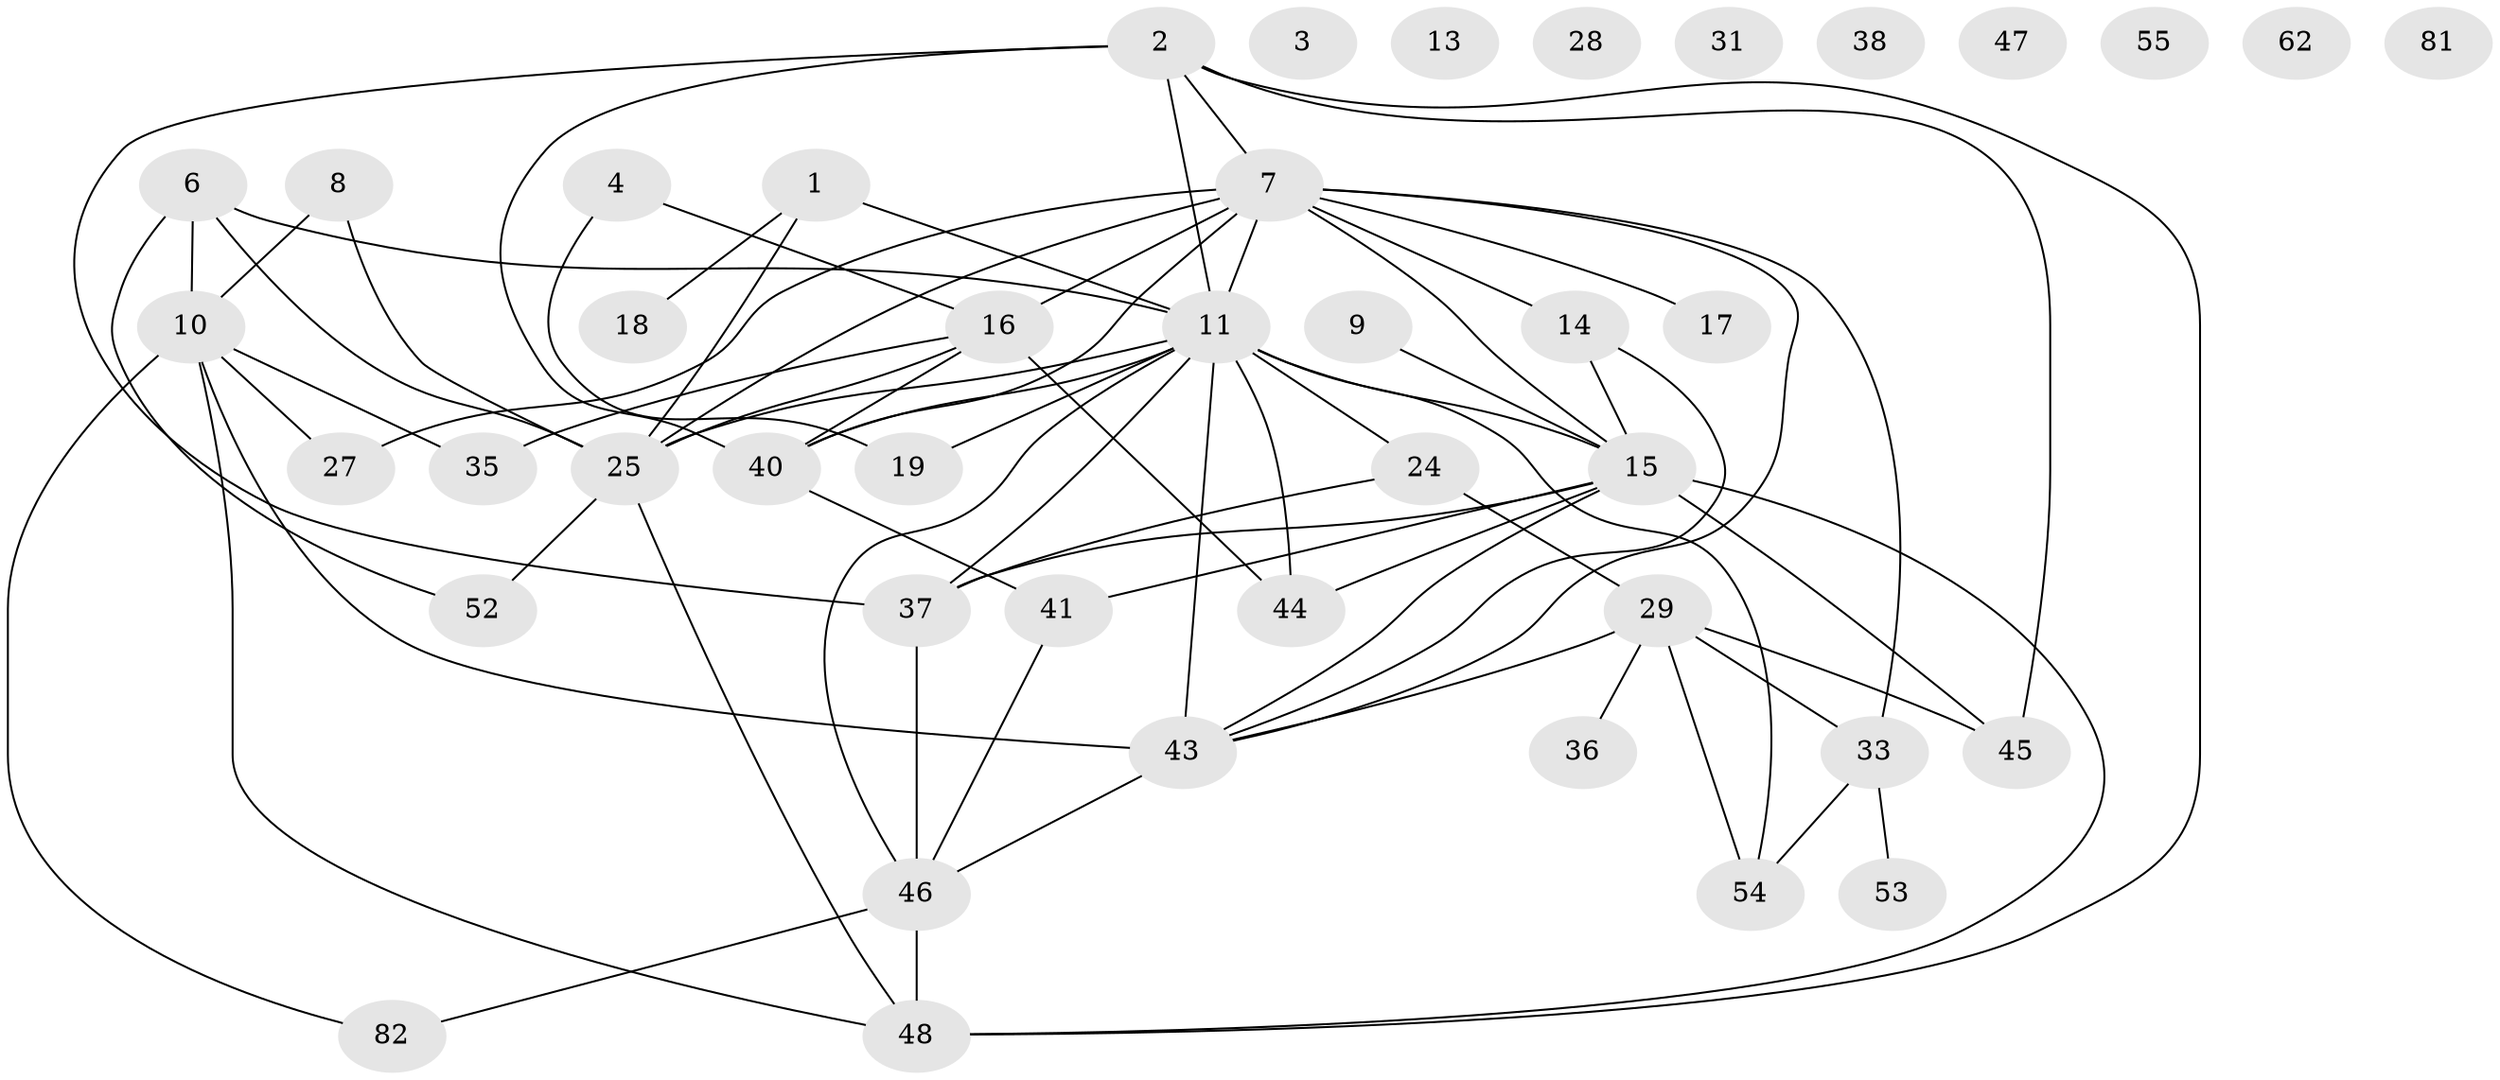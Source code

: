 // original degree distribution, {3: 0.25287356321839083, 0: 0.09195402298850575, 1: 0.1724137931034483, 6: 0.04597701149425287, 4: 0.13793103448275862, 2: 0.16091954022988506, 5: 0.11494252873563218, 8: 0.011494252873563218, 7: 0.011494252873563218}
// Generated by graph-tools (version 1.1) at 2025/13/03/09/25 04:13:09]
// undirected, 43 vertices, 72 edges
graph export_dot {
graph [start="1"]
  node [color=gray90,style=filled];
  1;
  2 [super="+5"];
  3;
  4 [super="+72"];
  6 [super="+20+12"];
  7 [super="+32+59+34"];
  8;
  9 [super="+75"];
  10 [super="+56"];
  11 [super="+68+86"];
  13;
  14 [super="+26+30"];
  15 [super="+42+23+22"];
  16 [super="+21"];
  17;
  18;
  19;
  24 [super="+65"];
  25 [super="+66+60"];
  27;
  28;
  29 [super="+83+50"];
  31 [super="+69"];
  33 [super="+49"];
  35;
  36;
  37 [super="+61"];
  38;
  40;
  41 [super="+57"];
  43 [super="+58"];
  44;
  45;
  46 [super="+63"];
  47;
  48 [super="+51+85"];
  52;
  53;
  54;
  55;
  62;
  81;
  82;
  1 -- 18;
  1 -- 11;
  1 -- 25;
  2 -- 40;
  2 -- 37 [weight=2];
  2 -- 7;
  2 -- 11;
  2 -- 45;
  2 -- 48;
  4 -- 19;
  4 -- 16;
  6 -- 52;
  6 -- 10;
  6 -- 25;
  6 -- 11;
  7 -- 33 [weight=2];
  7 -- 25;
  7 -- 27 [weight=2];
  7 -- 17;
  7 -- 40;
  7 -- 11;
  7 -- 43;
  7 -- 14;
  7 -- 16;
  7 -- 15;
  8 -- 25;
  8 -- 10;
  9 -- 15;
  10 -- 48;
  10 -- 82;
  10 -- 35;
  10 -- 27;
  10 -- 43;
  11 -- 19;
  11 -- 25;
  11 -- 37;
  11 -- 40;
  11 -- 43 [weight=2];
  11 -- 44;
  11 -- 54;
  11 -- 46;
  11 -- 15 [weight=2];
  11 -- 24;
  14 -- 43;
  14 -- 15;
  15 -- 43;
  15 -- 41;
  15 -- 48;
  15 -- 37;
  15 -- 44;
  15 -- 45;
  16 -- 40;
  16 -- 25;
  16 -- 35;
  16 -- 44;
  24 -- 37;
  24 -- 29;
  25 -- 48;
  25 -- 52;
  29 -- 45;
  29 -- 36;
  29 -- 33;
  29 -- 54;
  29 -- 43;
  33 -- 53;
  33 -- 54;
  37 -- 46;
  40 -- 41;
  41 -- 46;
  43 -- 46;
  46 -- 82;
  46 -- 48;
}
